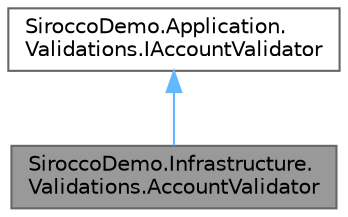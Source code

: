 digraph "SiroccoDemo.Infrastructure.Validations.AccountValidator"
{
 // LATEX_PDF_SIZE
  bgcolor="transparent";
  edge [fontname=Helvetica,fontsize=10,labelfontname=Helvetica,labelfontsize=10];
  node [fontname=Helvetica,fontsize=10,shape=box,height=0.2,width=0.4];
  Node1 [id="Node000001",label="SiroccoDemo.Infrastructure.\lValidations.AccountValidator",height=0.2,width=0.4,color="gray40", fillcolor="grey60", style="filled", fontcolor="black",tooltip=" "];
  Node2 -> Node1 [id="edge1_Node000001_Node000002",dir="back",color="steelblue1",style="solid",tooltip=" "];
  Node2 [id="Node000002",label="SiroccoDemo.Application.\lValidations.IAccountValidator",height=0.2,width=0.4,color="gray40", fillcolor="white", style="filled",URL="$interface_sirocco_demo_1_1_application_1_1_validations_1_1_i_account_validator.html",tooltip=" "];
}
